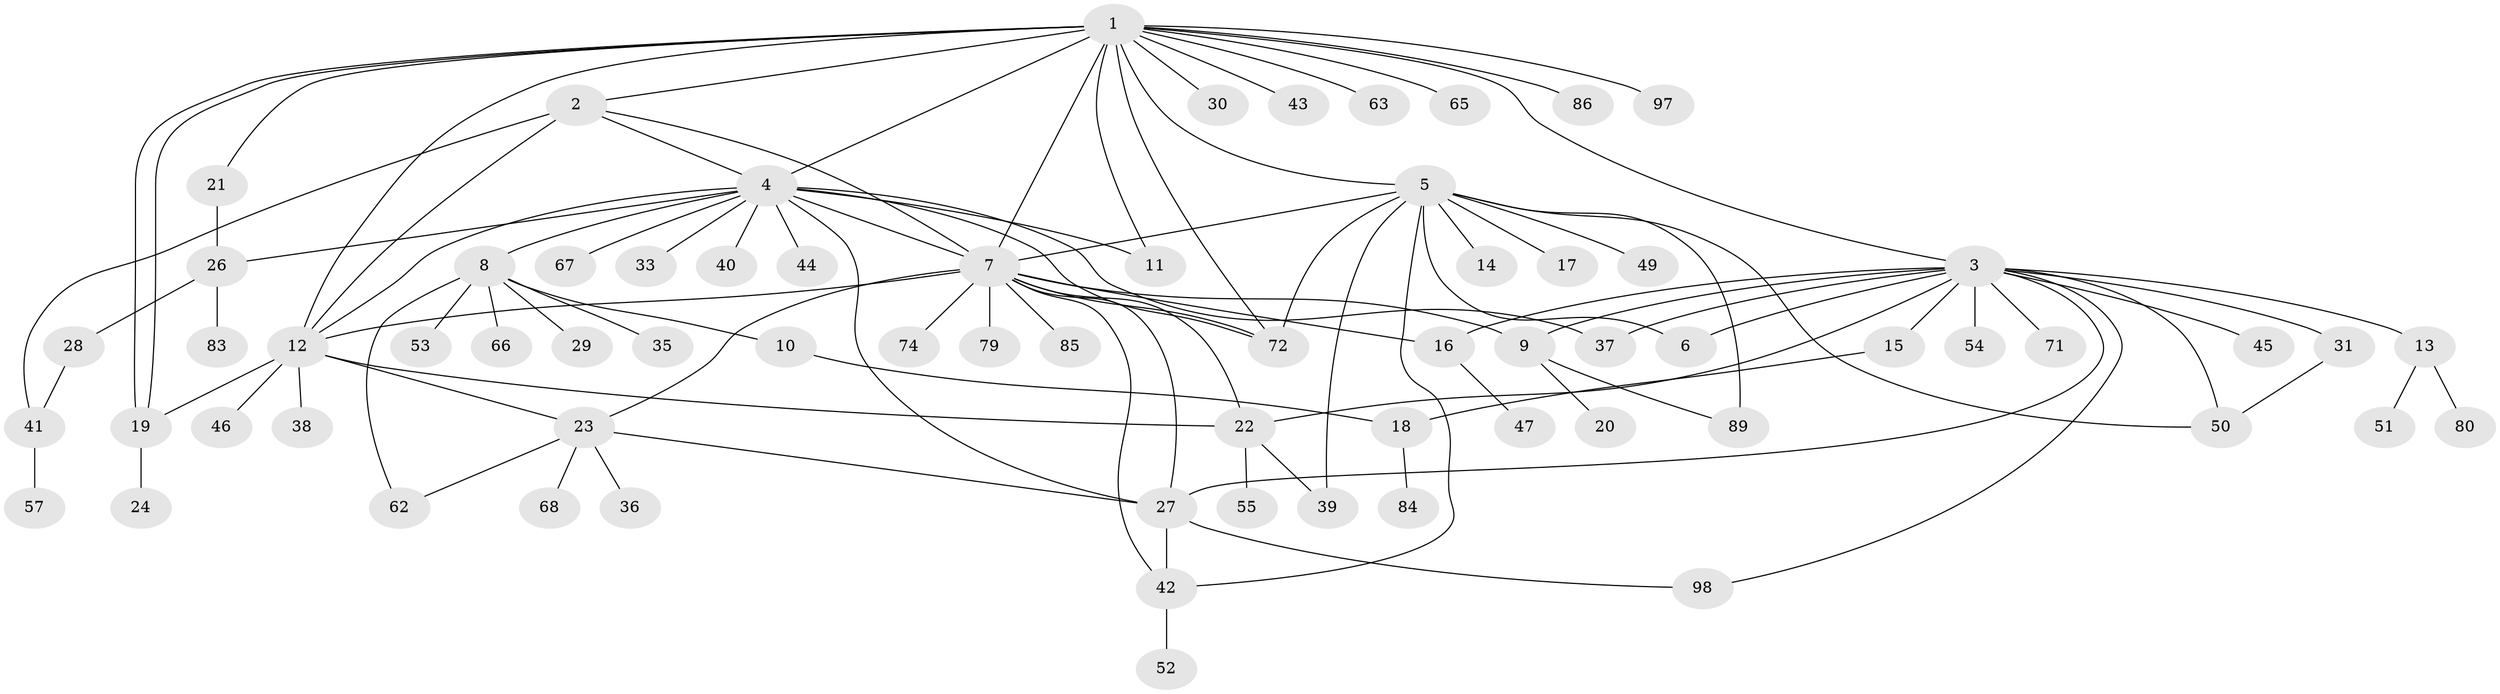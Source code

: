 // original degree distribution, {17: 0.01, 6: 0.05, 15: 0.01, 14: 0.02, 11: 0.01, 3: 0.1, 16: 0.01, 7: 0.01, 4: 0.06, 2: 0.2, 1: 0.51, 5: 0.01}
// Generated by graph-tools (version 1.1) at 2025/18/03/04/25 18:18:10]
// undirected, 70 vertices, 103 edges
graph export_dot {
graph [start="1"]
  node [color=gray90,style=filled];
  1;
  2;
  3;
  4;
  5;
  6 [super="+90+92"];
  7;
  8;
  9;
  10;
  11;
  12 [super="+61+69+76+77+91+87+58+56"];
  13;
  14;
  15;
  16;
  17;
  18 [super="+32"];
  19 [super="+34+25"];
  20;
  21 [super="+64"];
  22;
  23;
  24;
  26;
  27 [super="+60"];
  28 [super="+88+82"];
  29;
  30;
  31;
  33;
  35;
  36;
  37;
  38 [super="+99"];
  39;
  40;
  41;
  42 [super="+48"];
  43;
  44;
  45;
  46;
  47;
  49;
  50;
  51 [super="+96"];
  52;
  53;
  54;
  55;
  57 [super="+100"];
  62;
  63;
  65;
  66;
  67;
  68;
  71;
  72 [super="+93"];
  74;
  79;
  80;
  83;
  84;
  85;
  86;
  89;
  97;
  98;
  1 -- 2;
  1 -- 3;
  1 -- 4;
  1 -- 5;
  1 -- 7;
  1 -- 11;
  1 -- 12;
  1 -- 19;
  1 -- 19;
  1 -- 21;
  1 -- 30;
  1 -- 43;
  1 -- 63;
  1 -- 65;
  1 -- 72;
  1 -- 86;
  1 -- 97;
  2 -- 4;
  2 -- 7;
  2 -- 12 [weight=2];
  2 -- 41;
  3 -- 6;
  3 -- 9;
  3 -- 13;
  3 -- 15;
  3 -- 16;
  3 -- 22;
  3 -- 31;
  3 -- 37;
  3 -- 45;
  3 -- 50;
  3 -- 54;
  3 -- 71;
  3 -- 98;
  3 -- 27;
  4 -- 7;
  4 -- 8;
  4 -- 11;
  4 -- 26;
  4 -- 27;
  4 -- 33;
  4 -- 37;
  4 -- 40;
  4 -- 44;
  4 -- 67;
  4 -- 72;
  4 -- 12;
  5 -- 7;
  5 -- 14;
  5 -- 17;
  5 -- 39;
  5 -- 42;
  5 -- 49;
  5 -- 50;
  5 -- 89;
  5 -- 72;
  5 -- 6;
  7 -- 9;
  7 -- 16;
  7 -- 22;
  7 -- 23;
  7 -- 42;
  7 -- 74;
  7 -- 79;
  7 -- 85;
  7 -- 72;
  7 -- 27 [weight=2];
  7 -- 12;
  8 -- 10;
  8 -- 29;
  8 -- 35;
  8 -- 53;
  8 -- 62;
  8 -- 66;
  9 -- 20;
  9 -- 89;
  10 -- 18;
  12 -- 22 [weight=2];
  12 -- 23;
  12 -- 38;
  12 -- 46;
  12 -- 19;
  13 -- 51;
  13 -- 80;
  15 -- 18;
  16 -- 47;
  18 -- 84;
  19 -- 24;
  21 -- 26;
  22 -- 39;
  22 -- 55;
  23 -- 36;
  23 -- 62;
  23 -- 68;
  23 -- 27;
  26 -- 28;
  26 -- 83;
  27 -- 98;
  27 -- 42;
  28 -- 41;
  31 -- 50;
  41 -- 57;
  42 -- 52;
}
